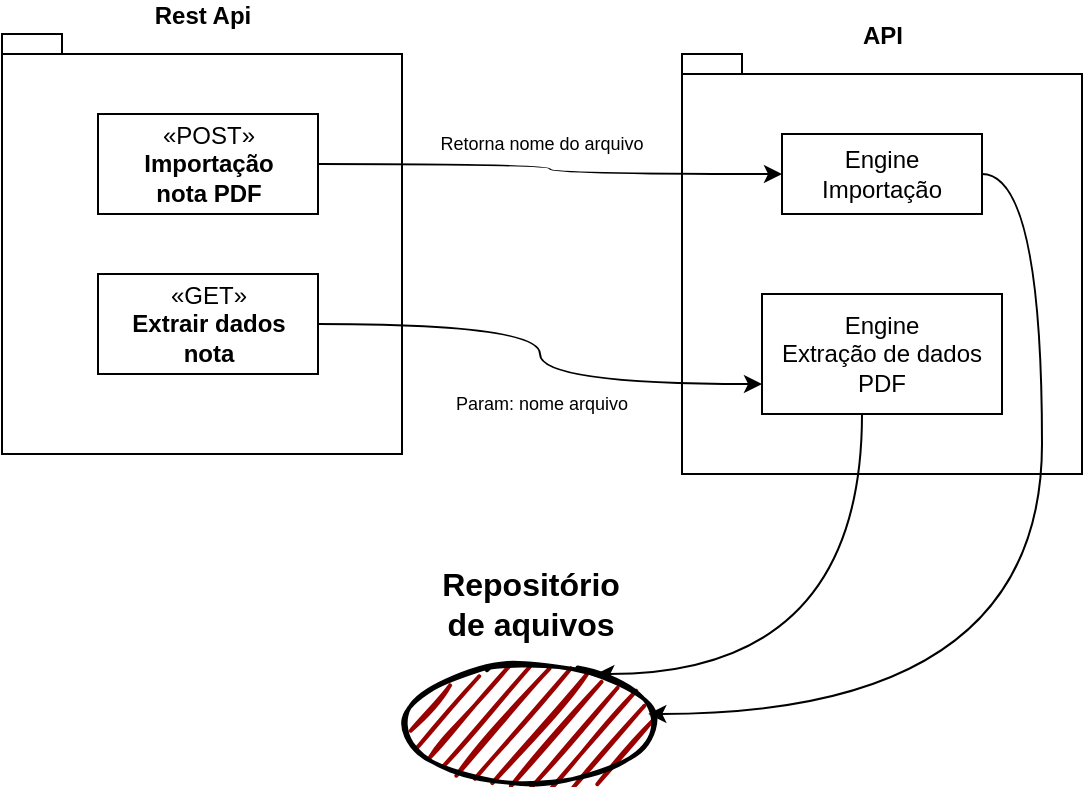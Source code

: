 <mxfile version="15.7.0" type="github">
  <diagram id="01x9vOw-YcCeUOSVCB9y" name="Page-1">
    <mxGraphModel dx="2031" dy="1097" grid="1" gridSize="10" guides="1" tooltips="1" connect="1" arrows="1" fold="1" page="1" pageScale="1" pageWidth="827" pageHeight="1169" math="0" shadow="0">
      <root>
        <mxCell id="0" />
        <mxCell id="1" parent="0" />
        <mxCell id="kfvRkaSIjlC4-Z6SCoME-39" value="API" style="shape=folder;fontStyle=1;spacingTop=10;tabWidth=30;tabHeight=10;tabPosition=left;html=1;labelPosition=center;verticalLabelPosition=top;align=center;verticalAlign=bottom;" vertex="1" parent="1">
          <mxGeometry x="370" y="50" width="200" height="210" as="geometry" />
        </mxCell>
        <mxCell id="kfvRkaSIjlC4-Z6SCoME-1" value="Rest Api" style="shape=folder;fontStyle=1;spacingTop=10;tabWidth=30;tabHeight=10;tabPosition=left;html=1;labelPosition=center;verticalLabelPosition=top;align=center;verticalAlign=bottom;textDirection=rtl;" vertex="1" parent="1">
          <mxGeometry x="30" y="40" width="200" height="210" as="geometry" />
        </mxCell>
        <mxCell id="kfvRkaSIjlC4-Z6SCoME-52" style="edgeStyle=orthogonalEdgeStyle;curved=1;rounded=0;orthogonalLoop=1;jettySize=auto;html=1;fontSize=9;" edge="1" parent="1" source="kfvRkaSIjlC4-Z6SCoME-4" target="kfvRkaSIjlC4-Z6SCoME-18">
          <mxGeometry relative="1" as="geometry" />
        </mxCell>
        <mxCell id="kfvRkaSIjlC4-Z6SCoME-4" value="«POST»&lt;br&gt;&lt;b&gt;Importação&lt;br&gt;nota PDF&lt;br&gt;&lt;/b&gt;" style="html=1;" vertex="1" parent="1">
          <mxGeometry x="78" y="80" width="110" height="50" as="geometry" />
        </mxCell>
        <mxCell id="kfvRkaSIjlC4-Z6SCoME-16" value="" style="ellipse;whiteSpace=wrap;html=1;strokeWidth=2;fillWeight=2;hachureGap=8;fillColor=#990000;fillStyle=dots;sketch=1;" vertex="1" parent="1">
          <mxGeometry x="234" y="355" width="120" height="60" as="geometry" />
        </mxCell>
        <mxCell id="kfvRkaSIjlC4-Z6SCoME-27" value="&lt;div style=&quot;font-size: 16px&quot;&gt;&lt;font style=&quot;font-size: 16px&quot;&gt;Repositório&lt;/font&gt;&lt;/div&gt;&lt;div style=&quot;font-size: 16px&quot;&gt;&lt;font style=&quot;font-size: 16px&quot;&gt;de aquivos&lt;/font&gt;&lt;/div&gt;" style="text;strokeColor=none;fillColor=none;html=1;fontSize=24;fontStyle=1;verticalAlign=middle;align=center;strokeWidth=1;" vertex="1" parent="1">
          <mxGeometry x="244" y="300" width="100" height="50" as="geometry" />
        </mxCell>
        <mxCell id="kfvRkaSIjlC4-Z6SCoME-45" style="edgeStyle=orthogonalEdgeStyle;rounded=0;orthogonalLoop=1;jettySize=auto;html=1;fontSize=16;curved=1;" edge="1" parent="1" source="kfvRkaSIjlC4-Z6SCoME-18" target="kfvRkaSIjlC4-Z6SCoME-16">
          <mxGeometry relative="1" as="geometry">
            <Array as="points">
              <mxPoint x="550" y="110" />
              <mxPoint x="550" y="380" />
            </Array>
          </mxGeometry>
        </mxCell>
        <mxCell id="kfvRkaSIjlC4-Z6SCoME-18" value="Engine&lt;br&gt;Importação" style="whiteSpace=wrap;html=1;" vertex="1" parent="1">
          <mxGeometry x="420" y="90" width="100" height="40" as="geometry" />
        </mxCell>
        <mxCell id="kfvRkaSIjlC4-Z6SCoME-48" style="edgeStyle=orthogonalEdgeStyle;rounded=0;orthogonalLoop=1;jettySize=auto;html=1;entryX=0;entryY=0.75;entryDx=0;entryDy=0;fontSize=16;curved=1;" edge="1" parent="1" source="kfvRkaSIjlC4-Z6SCoME-41" target="kfvRkaSIjlC4-Z6SCoME-42">
          <mxGeometry relative="1" as="geometry" />
        </mxCell>
        <mxCell id="kfvRkaSIjlC4-Z6SCoME-41" value="«GET»&lt;br&gt;&lt;div&gt;&lt;b&gt;Extrair dados&lt;/b&gt;&lt;/div&gt;&lt;div&gt;&lt;b&gt;nota&lt;br&gt;&lt;/b&gt;&lt;/div&gt;" style="html=1;" vertex="1" parent="1">
          <mxGeometry x="78" y="160" width="110" height="50" as="geometry" />
        </mxCell>
        <mxCell id="kfvRkaSIjlC4-Z6SCoME-46" style="edgeStyle=orthogonalEdgeStyle;rounded=0;orthogonalLoop=1;jettySize=auto;html=1;fontSize=16;curved=1;" edge="1" parent="1" source="kfvRkaSIjlC4-Z6SCoME-42" target="kfvRkaSIjlC4-Z6SCoME-16">
          <mxGeometry relative="1" as="geometry">
            <Array as="points">
              <mxPoint x="460" y="360" />
            </Array>
          </mxGeometry>
        </mxCell>
        <mxCell id="kfvRkaSIjlC4-Z6SCoME-42" value="Engine&lt;br&gt;Extração de dados PDF" style="whiteSpace=wrap;html=1;" vertex="1" parent="1">
          <mxGeometry x="410" y="170" width="120" height="60" as="geometry" />
        </mxCell>
        <mxCell id="kfvRkaSIjlC4-Z6SCoME-49" value="Retorna nome do arquivo" style="text;html=1;strokeColor=none;fillColor=none;align=center;verticalAlign=middle;whiteSpace=wrap;rounded=0;fontSize=9;" vertex="1" parent="1">
          <mxGeometry x="240" y="80" width="120" height="30" as="geometry" />
        </mxCell>
        <mxCell id="kfvRkaSIjlC4-Z6SCoME-54" value="Param: nome arquivo" style="text;html=1;strokeColor=none;fillColor=none;align=center;verticalAlign=middle;whiteSpace=wrap;rounded=0;fontSize=9;" vertex="1" parent="1">
          <mxGeometry x="240" y="210" width="120" height="30" as="geometry" />
        </mxCell>
      </root>
    </mxGraphModel>
  </diagram>
</mxfile>
